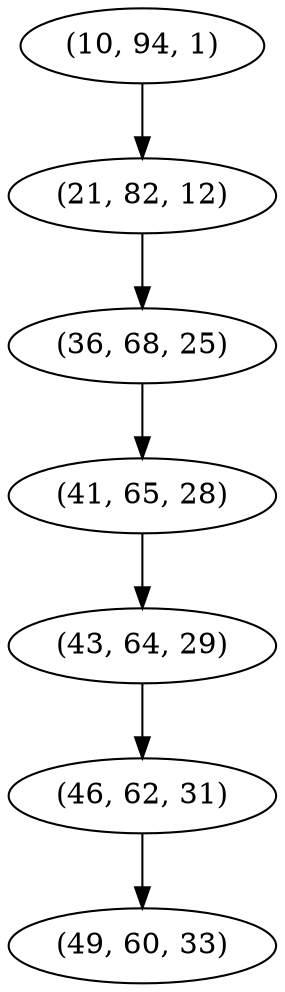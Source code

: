 digraph tree {
    "(10, 94, 1)";
    "(21, 82, 12)";
    "(36, 68, 25)";
    "(41, 65, 28)";
    "(43, 64, 29)";
    "(46, 62, 31)";
    "(49, 60, 33)";
    "(10, 94, 1)" -> "(21, 82, 12)";
    "(21, 82, 12)" -> "(36, 68, 25)";
    "(36, 68, 25)" -> "(41, 65, 28)";
    "(41, 65, 28)" -> "(43, 64, 29)";
    "(43, 64, 29)" -> "(46, 62, 31)";
    "(46, 62, 31)" -> "(49, 60, 33)";
}
